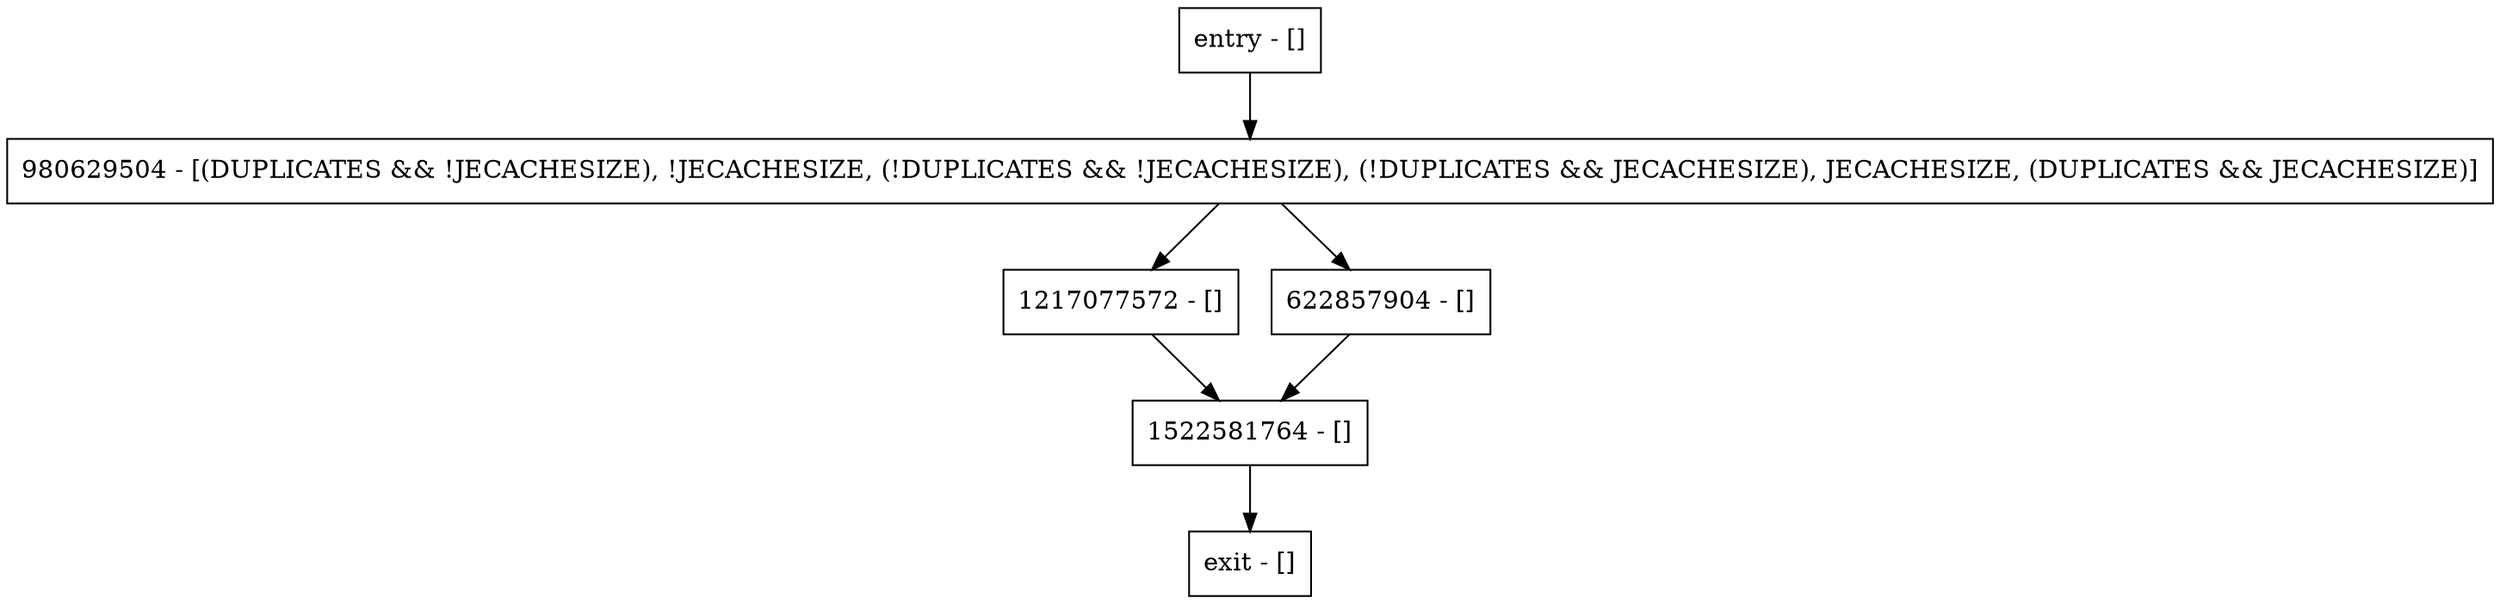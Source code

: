 digraph replicatedBitSet {
node [shape=record];
entry [label="entry - []"];
exit [label="exit - []"];
1217077572 [label="1217077572 - []"];
1522581764 [label="1522581764 - []"];
980629504 [label="980629504 - [(DUPLICATES && !JECACHESIZE), !JECACHESIZE, (!DUPLICATES && !JECACHESIZE), (!DUPLICATES && JECACHESIZE), JECACHESIZE, (DUPLICATES && JECACHESIZE)]"];
622857904 [label="622857904 - []"];
entry;
exit;
entry -> 980629504;
1217077572 -> 1522581764;
1522581764 -> exit;
980629504 -> 1217077572;
980629504 -> 622857904;
622857904 -> 1522581764;
}
